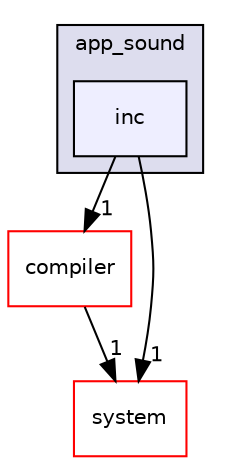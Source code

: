 digraph "inc" {
  compound=true
  node [ fontsize="10", fontname="Helvetica"];
  edge [ labelfontsize="10", labelfontname="Helvetica"];
  subgraph clusterdir_edf423b32efb5582cf1e17796c7fcb1c {
    graph [ bgcolor="#ddddee", pencolor="black", label="app_sound" fontname="Helvetica", fontsize="10", URL="dir_edf423b32efb5582cf1e17796c7fcb1c.html"]
  dir_e0e55f1513891df1de4f9309abd7225e [shape=box, label="inc", style="filled", fillcolor="#eeeeff", pencolor="black", URL="dir_e0e55f1513891df1de4f9309abd7225e.html"];
  }
  dir_f029f3251b48bb3d01d309310e82fd9d [shape=box label="compiler" fillcolor="white" style="filled" color="red" URL="dir_f029f3251b48bb3d01d309310e82fd9d.html"];
  dir_911aa23d539fd7870138add75e49b79e [shape=box label="system" fillcolor="white" style="filled" color="red" URL="dir_911aa23d539fd7870138add75e49b79e.html"];
  dir_f029f3251b48bb3d01d309310e82fd9d->dir_911aa23d539fd7870138add75e49b79e [headlabel="1", labeldistance=1.5 headhref="dir_000020_000003.html"];
  dir_e0e55f1513891df1de4f9309abd7225e->dir_f029f3251b48bb3d01d309310e82fd9d [headlabel="1", labeldistance=1.5 headhref="dir_000085_000020.html"];
  dir_e0e55f1513891df1de4f9309abd7225e->dir_911aa23d539fd7870138add75e49b79e [headlabel="1", labeldistance=1.5 headhref="dir_000085_000003.html"];
}
